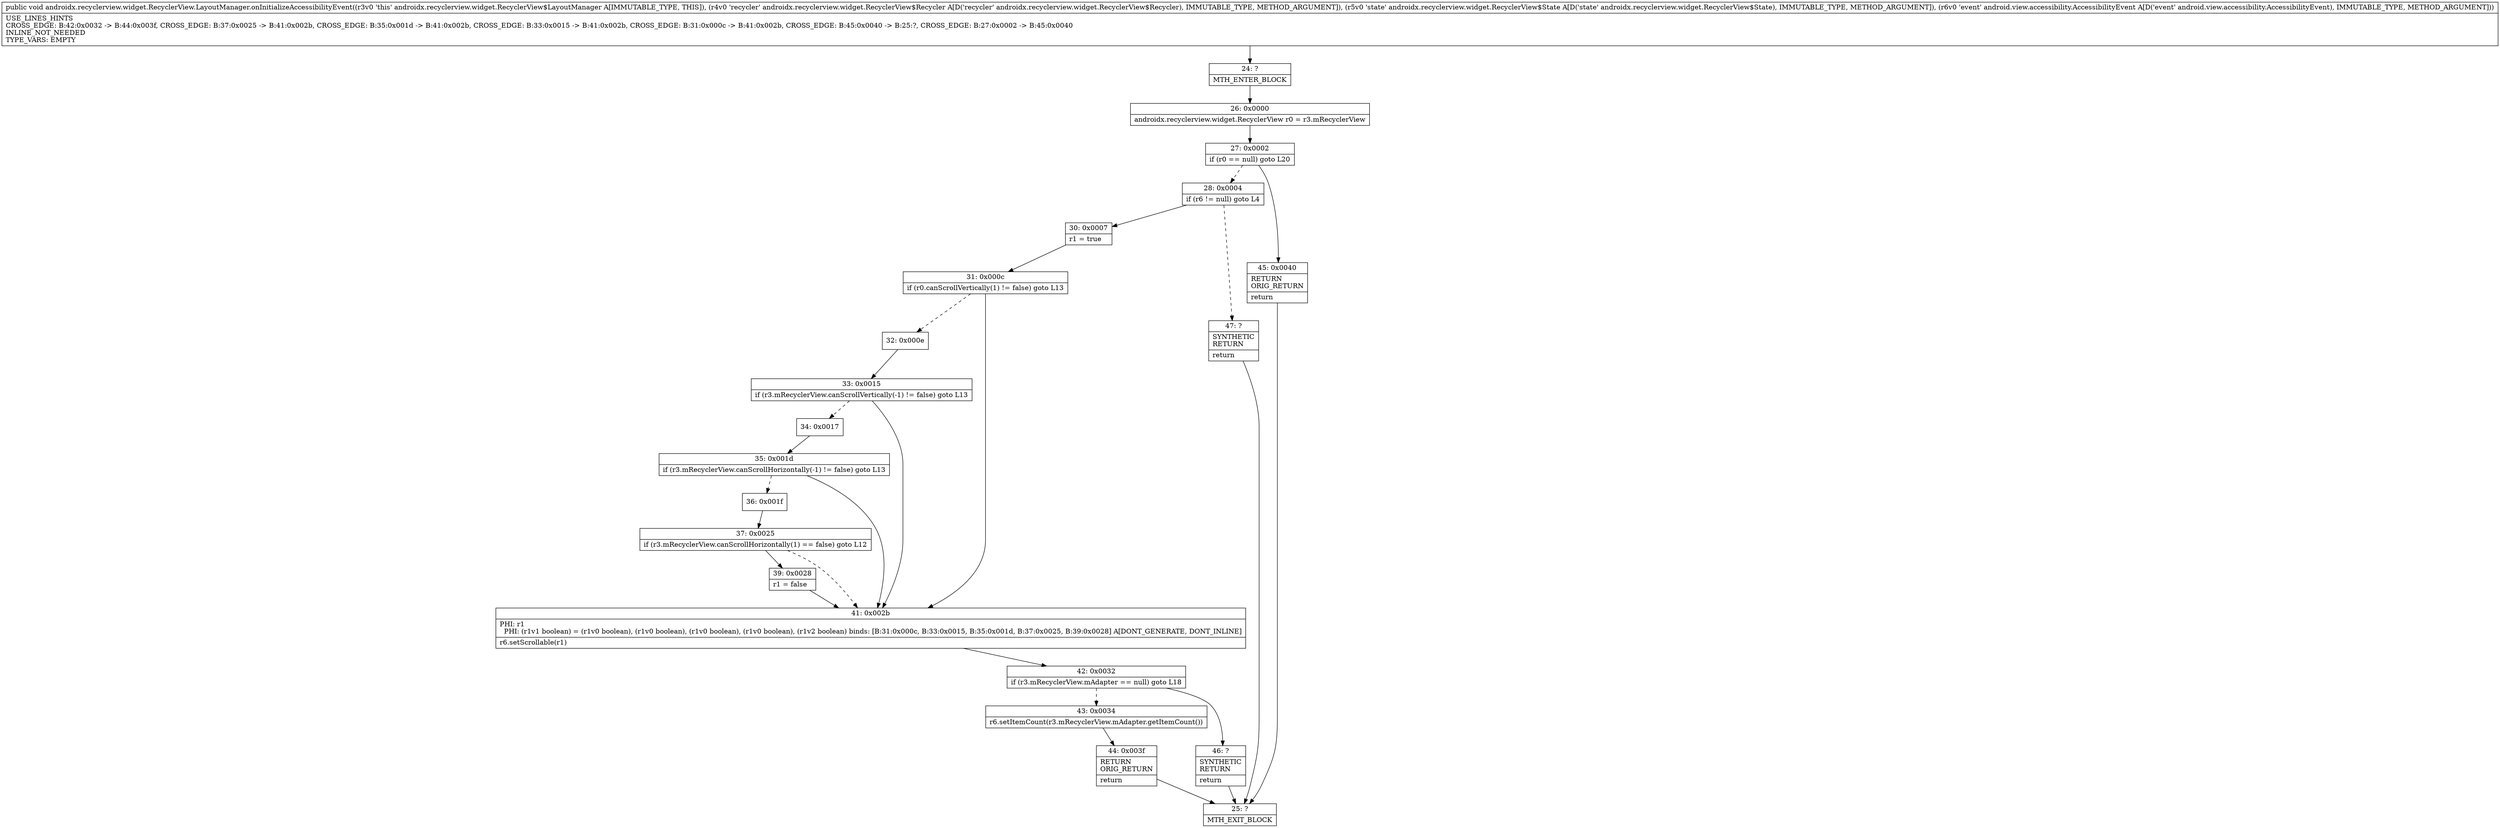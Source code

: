 digraph "CFG forandroidx.recyclerview.widget.RecyclerView.LayoutManager.onInitializeAccessibilityEvent(Landroidx\/recyclerview\/widget\/RecyclerView$Recycler;Landroidx\/recyclerview\/widget\/RecyclerView$State;Landroid\/view\/accessibility\/AccessibilityEvent;)V" {
Node_24 [shape=record,label="{24\:\ ?|MTH_ENTER_BLOCK\l}"];
Node_26 [shape=record,label="{26\:\ 0x0000|androidx.recyclerview.widget.RecyclerView r0 = r3.mRecyclerView\l}"];
Node_27 [shape=record,label="{27\:\ 0x0002|if (r0 == null) goto L20\l}"];
Node_28 [shape=record,label="{28\:\ 0x0004|if (r6 != null) goto L4\l}"];
Node_30 [shape=record,label="{30\:\ 0x0007|r1 = true\l}"];
Node_31 [shape=record,label="{31\:\ 0x000c|if (r0.canScrollVertically(1) != false) goto L13\l}"];
Node_32 [shape=record,label="{32\:\ 0x000e}"];
Node_33 [shape=record,label="{33\:\ 0x0015|if (r3.mRecyclerView.canScrollVertically(\-1) != false) goto L13\l}"];
Node_34 [shape=record,label="{34\:\ 0x0017}"];
Node_35 [shape=record,label="{35\:\ 0x001d|if (r3.mRecyclerView.canScrollHorizontally(\-1) != false) goto L13\l}"];
Node_36 [shape=record,label="{36\:\ 0x001f}"];
Node_37 [shape=record,label="{37\:\ 0x0025|if (r3.mRecyclerView.canScrollHorizontally(1) == false) goto L12\l}"];
Node_39 [shape=record,label="{39\:\ 0x0028|r1 = false\l}"];
Node_41 [shape=record,label="{41\:\ 0x002b|PHI: r1 \l  PHI: (r1v1 boolean) = (r1v0 boolean), (r1v0 boolean), (r1v0 boolean), (r1v0 boolean), (r1v2 boolean) binds: [B:31:0x000c, B:33:0x0015, B:35:0x001d, B:37:0x0025, B:39:0x0028] A[DONT_GENERATE, DONT_INLINE]\l|r6.setScrollable(r1)\l}"];
Node_42 [shape=record,label="{42\:\ 0x0032|if (r3.mRecyclerView.mAdapter == null) goto L18\l}"];
Node_43 [shape=record,label="{43\:\ 0x0034|r6.setItemCount(r3.mRecyclerView.mAdapter.getItemCount())\l}"];
Node_44 [shape=record,label="{44\:\ 0x003f|RETURN\lORIG_RETURN\l|return\l}"];
Node_25 [shape=record,label="{25\:\ ?|MTH_EXIT_BLOCK\l}"];
Node_46 [shape=record,label="{46\:\ ?|SYNTHETIC\lRETURN\l|return\l}"];
Node_47 [shape=record,label="{47\:\ ?|SYNTHETIC\lRETURN\l|return\l}"];
Node_45 [shape=record,label="{45\:\ 0x0040|RETURN\lORIG_RETURN\l|return\l}"];
MethodNode[shape=record,label="{public void androidx.recyclerview.widget.RecyclerView.LayoutManager.onInitializeAccessibilityEvent((r3v0 'this' androidx.recyclerview.widget.RecyclerView$LayoutManager A[IMMUTABLE_TYPE, THIS]), (r4v0 'recycler' androidx.recyclerview.widget.RecyclerView$Recycler A[D('recycler' androidx.recyclerview.widget.RecyclerView$Recycler), IMMUTABLE_TYPE, METHOD_ARGUMENT]), (r5v0 'state' androidx.recyclerview.widget.RecyclerView$State A[D('state' androidx.recyclerview.widget.RecyclerView$State), IMMUTABLE_TYPE, METHOD_ARGUMENT]), (r6v0 'event' android.view.accessibility.AccessibilityEvent A[D('event' android.view.accessibility.AccessibilityEvent), IMMUTABLE_TYPE, METHOD_ARGUMENT]))  | USE_LINES_HINTS\lCROSS_EDGE: B:42:0x0032 \-\> B:44:0x003f, CROSS_EDGE: B:37:0x0025 \-\> B:41:0x002b, CROSS_EDGE: B:35:0x001d \-\> B:41:0x002b, CROSS_EDGE: B:33:0x0015 \-\> B:41:0x002b, CROSS_EDGE: B:31:0x000c \-\> B:41:0x002b, CROSS_EDGE: B:45:0x0040 \-\> B:25:?, CROSS_EDGE: B:27:0x0002 \-\> B:45:0x0040\lINLINE_NOT_NEEDED\lTYPE_VARS: EMPTY\l}"];
MethodNode -> Node_24;Node_24 -> Node_26;
Node_26 -> Node_27;
Node_27 -> Node_28[style=dashed];
Node_27 -> Node_45;
Node_28 -> Node_30;
Node_28 -> Node_47[style=dashed];
Node_30 -> Node_31;
Node_31 -> Node_32[style=dashed];
Node_31 -> Node_41;
Node_32 -> Node_33;
Node_33 -> Node_34[style=dashed];
Node_33 -> Node_41;
Node_34 -> Node_35;
Node_35 -> Node_36[style=dashed];
Node_35 -> Node_41;
Node_36 -> Node_37;
Node_37 -> Node_39;
Node_37 -> Node_41[style=dashed];
Node_39 -> Node_41;
Node_41 -> Node_42;
Node_42 -> Node_43[style=dashed];
Node_42 -> Node_46;
Node_43 -> Node_44;
Node_44 -> Node_25;
Node_46 -> Node_25;
Node_47 -> Node_25;
Node_45 -> Node_25;
}

